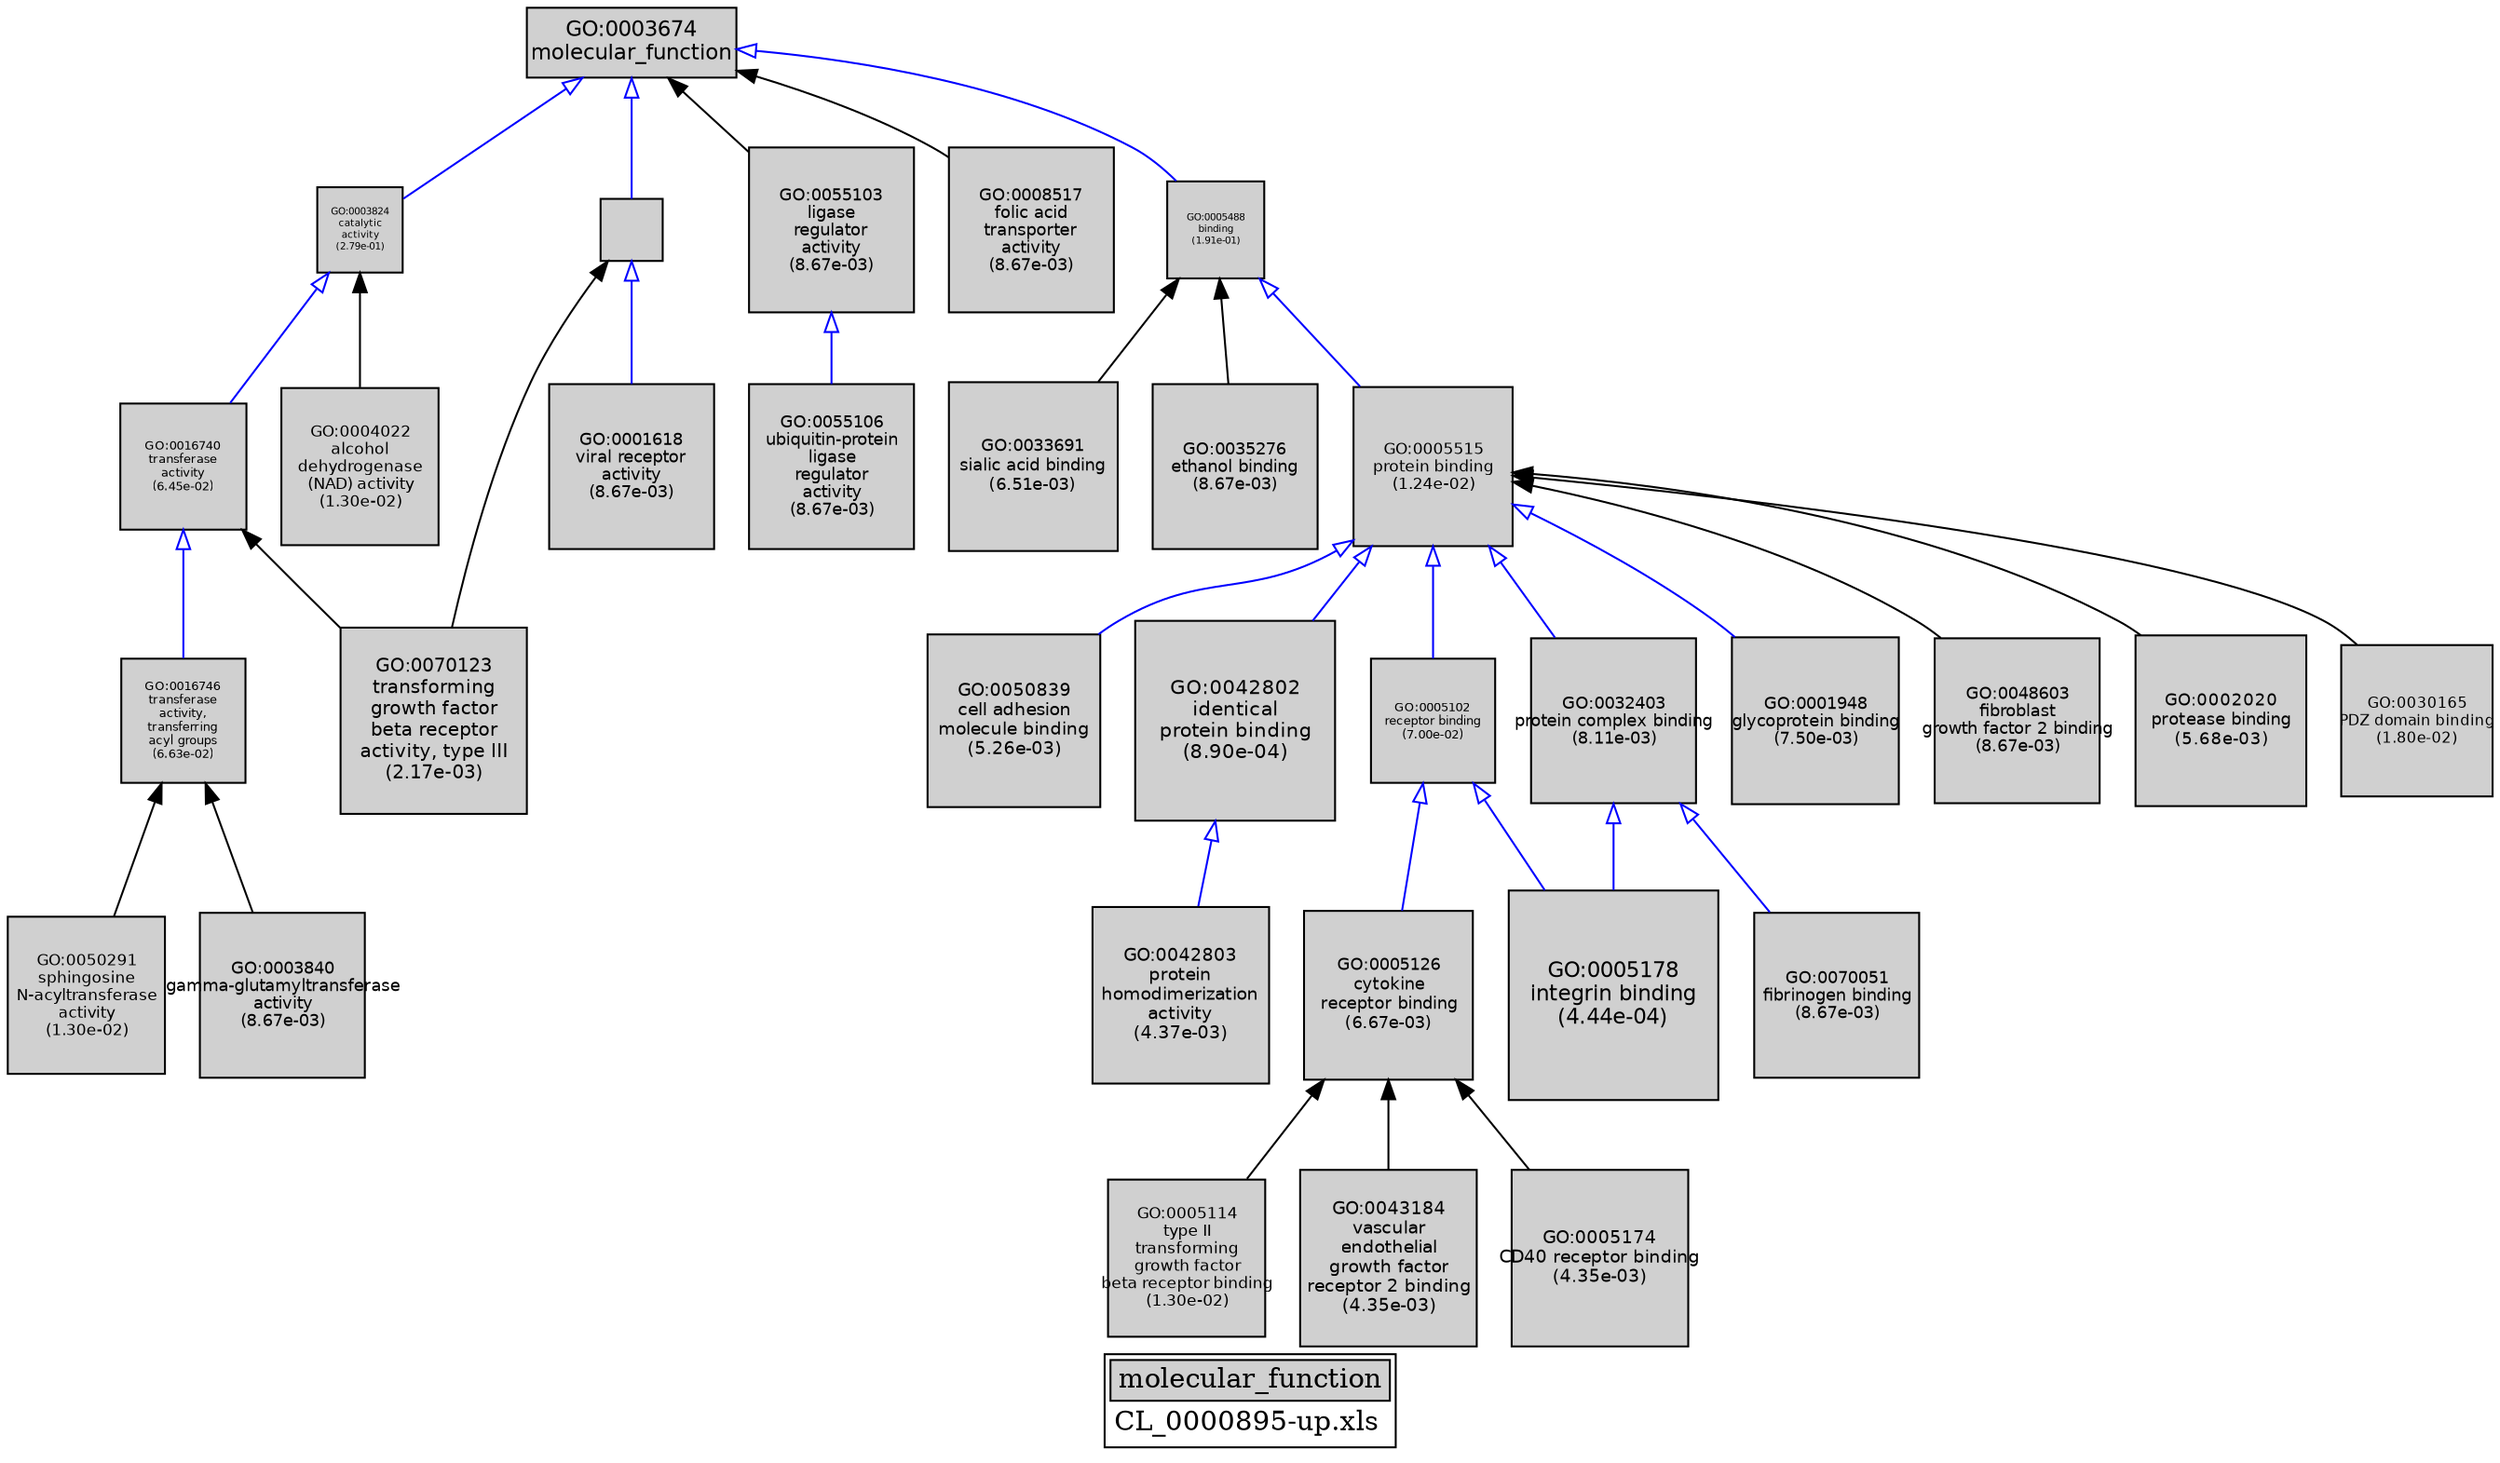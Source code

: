 digraph "molecular_function" {
graph [ bgcolor = "#FFFFFF", label = <<TABLE COLOR="black" BGCOLOR="white"><TR><TD COLSPAN="2" BGCOLOR="#D0D0D0"><FONT COLOR="black">molecular_function</FONT></TD></TR><TR><TD BORDER="0">CL_0000895-up.xls</TD></TR></TABLE>> ];
node [ fontname = "Helvetica" ];

subgraph "nodes" {

node [ style = "filled", fixedsize = "true", width = 1, shape = "box", fontsize = 9, fillcolor = "#D0D0D0", fontcolor = "black", color = "black" ];

"GO:0016746" [ URL = "#GO:0016746", label = <<TABLE BORDER="0"><TR><TD>GO:0016746<BR/>transferase<BR/>activity,<BR/>transferring<BR/>acyl groups<BR/>(6.63e-02)</TD></TR></TABLE>>, width = 0.893047034961, shape = "box", fontsize = 6.42993865172, height = 0.893047034961 ];
"GO:0005114" [ URL = "#GO:0005114", label = <<TABLE BORDER="0"><TR><TD>GO:0005114<BR/>type II<BR/>transforming<BR/>growth factor<BR/>beta receptor binding<BR/>(1.30e-02)</TD></TR></TABLE>>, width = 1.12721406409, shape = "box", fontsize = 8.11594126142, height = 1.12721406409 ];
"GO:0005126" [ URL = "#GO:0005126", label = <<TABLE BORDER="0"><TR><TD>GO:0005126<BR/>cytokine<BR/>receptor binding<BR/>(6.67e-03)</TD></TR></TABLE>>, width = 1.20983342331, shape = "box", fontsize = 8.71080064784, height = 1.20983342331 ];
"GO:0001618" [ URL = "#GO:0001618", label = <<TABLE BORDER="0"><TR><TD>GO:0001618<BR/>viral receptor<BR/>activity<BR/>(8.67e-03)</TD></TR></TABLE>>, width = 1.17798812151, shape = "box", fontsize = 8.48151447489, height = 1.17798812151 ];
"GO:0050839" [ URL = "#GO:0050839", label = <<TABLE BORDER="0"><TR><TD>GO:0050839<BR/>cell adhesion<BR/>molecule binding<BR/>(5.26e-03)</TD></TR></TABLE>>, width = 1.238045761, shape = "box", fontsize = 8.91392947918, height = 1.238045761 ];
"GO:0004872" [ URL = "#GO:0004872", label = "", width = 0.445466936545, shape = "box", height = 0.445466936545 ];
"GO:0055103" [ URL = "#GO:0055103", label = <<TABLE BORDER="0"><TR><TD>GO:0055103<BR/>ligase<BR/>regulator<BR/>activity<BR/>(8.67e-03)</TD></TR></TABLE>>, width = 1.17798812151, shape = "box", fontsize = 8.48151447489, height = 1.17798812151 ];
"GO:0008517" [ URL = "#GO:0008517", label = <<TABLE BORDER="0"><TR><TD>GO:0008517<BR/>folic acid<BR/>transporter<BR/>activity<BR/>(8.67e-03)</TD></TR></TABLE>>, width = 1.17798812151, shape = "box", fontsize = 8.48151447489, height = 1.17798812151 ];
"GO:0055106" [ URL = "#GO:0055106", label = <<TABLE BORDER="0"><TR><TD>GO:0055106<BR/>ubiquitin-protein<BR/>ligase<BR/>regulator<BR/>activity<BR/>(8.67e-03)</TD></TR></TABLE>>, width = 1.17798812151, shape = "box", fontsize = 8.48151447489, height = 1.17798812151 ];
"GO:0033691" [ URL = "#GO:0033691", label = <<TABLE BORDER="0"><TR><TD>GO:0033691<BR/>sialic acid binding<BR/>(6.51e-03)</TD></TR></TABLE>>, width = 1.21277708955, shape = "box", fontsize = 8.73199504475, height = 1.21277708955 ];
"GO:0042802" [ URL = "#GO:0042802", label = <<TABLE BORDER="0"><TR><TD>GO:0042802<BR/>identical<BR/>protein binding<BR/>(8.90e-04)</TD></TR></TABLE>>, width = 1.43117107237, shape = "box", fontsize = 10.3044317211, height = 1.43117107237 ];
"GO:0004022" [ URL = "#GO:0004022", label = <<TABLE BORDER="0"><TR><TD>GO:0004022<BR/>alcohol<BR/>dehydrogenase<BR/>(NAD) activity<BR/>(1.30e-02)</TD></TR></TABLE>>, width = 1.12721406409, shape = "box", fontsize = 8.11594126142, height = 1.12721406409 ];
"GO:0005488" [ URL = "#GO:0005488", label = <<TABLE BORDER="0"><TR><TD>GO:0005488<BR/>binding<BR/>(1.91e-01)</TD></TR></TABLE>>, width = 0.700462816299, shape = "box", fontsize = 5.04333227735, height = 0.700462816299 ];
"GO:0032403" [ URL = "#GO:0032403", label = <<TABLE BORDER="0"><TR><TD>GO:0032403<BR/>protein complex binding<BR/>(8.11e-03)</TD></TR></TABLE>>, width = 1.18619300447, shape = "box", fontsize = 8.54058963221, height = 1.18619300447 ];
"GO:0070123" [ URL = "#GO:0070123", label = <<TABLE BORDER="0"><TR><TD>GO:0070123<BR/>transforming<BR/>growth factor<BR/>beta receptor<BR/>activity, type III<BR/>(2.17e-03)</TD></TR></TABLE>>, width = 1.33753714863, shape = "box", fontsize = 9.63026747014, height = 1.33753714863 ];
"GO:0043184" [ URL = "#GO:0043184", label = <<TABLE BORDER="0"><TR><TD>GO:0043184<BR/>vascular<BR/>endothelial<BR/>growth factor<BR/>receptor 2 binding<BR/>(4.35e-03)</TD></TR></TABLE>>, width = 1.26022935666, shape = "box", fontsize = 9.07365136794, height = 1.26022935666 ];
"GO:0005178" [ URL = "#GO:0005178", label = <<TABLE BORDER="0"><TR><TD>GO:0005178<BR/>integrin binding<BR/>(4.44e-04)</TD></TR></TABLE>>, width = 1.5, shape = "box", fontsize = 10.8, height = 1.5 ];
"GO:0050291" [ URL = "#GO:0050291", label = <<TABLE BORDER="0"><TR><TD>GO:0050291<BR/>sphingosine<BR/>N-acyltransferase<BR/>activity<BR/>(1.30e-02)</TD></TR></TABLE>>, width = 1.12721406409, shape = "box", fontsize = 8.11594126142, height = 1.12721406409 ];
"GO:0035276" [ URL = "#GO:0035276", label = <<TABLE BORDER="0"><TR><TD>GO:0035276<BR/>ethanol binding<BR/>(8.67e-03)</TD></TR></TABLE>>, width = 1.17798812151, shape = "box", fontsize = 8.48151447489, height = 1.17798812151 ];
"GO:0005174" [ URL = "#GO:0005174", label = <<TABLE BORDER="0"><TR><TD>GO:0005174<BR/>CD40 receptor binding<BR/>(4.35e-03)</TD></TR></TABLE>>, width = 1.26022935666, shape = "box", fontsize = 9.07365136794, height = 1.26022935666 ];
"GO:0016740" [ URL = "#GO:0016740", label = <<TABLE BORDER="0"><TR><TD>GO:0016740<BR/>transferase<BR/>activity<BR/>(6.45e-02)</TD></TR></TABLE>>, width = 0.897381801468, shape = "box", fontsize = 6.46114897057, height = 0.897381801468 ];
"GO:0001948" [ URL = "#GO:0001948", label = <<TABLE BORDER="0"><TR><TD>GO:0001948<BR/>glycoprotein binding<BR/>(7.50e-03)</TD></TR></TABLE>>, width = 1.19577765823, shape = "box", fontsize = 8.60959913926, height = 1.19577765823 ];
"GO:0003840" [ URL = "#GO:0003840", label = <<TABLE BORDER="0"><TR><TD>GO:0003840<BR/>gamma-glutamyltransferase<BR/>activity<BR/>(8.67e-03)</TD></TR></TABLE>>, width = 1.17798812151, shape = "box", fontsize = 8.48151447489, height = 1.17798812151 ];
"GO:0048603" [ URL = "#GO:0048603", label = <<TABLE BORDER="0"><TR><TD>GO:0048603<BR/>fibroblast<BR/>growth factor 2 binding<BR/>(8.67e-03)</TD></TR></TABLE>>, width = 1.17798812151, shape = "box", fontsize = 8.48151447489, height = 1.17798812151 ];
"GO:0003674" [ URL = "#GO:0003674", label = <<TABLE BORDER="0"><TR><TD>GO:0003674<BR/>molecular_function</TD></TR></TABLE>>, width = 1.5, shape = "box", fontsize = 10.8 ];
"GO:0002020" [ URL = "#GO:0002020", label = <<TABLE BORDER="0"><TR><TD>GO:0002020<BR/>protease binding<BR/>(5.68e-03)</TD></TR></TABLE>>, width = 1.22904547868, shape = "box", fontsize = 8.84912744647, height = 1.22904547868 ];
"GO:0070051" [ URL = "#GO:0070051", label = <<TABLE BORDER="0"><TR><TD>GO:0070051<BR/>fibrinogen binding<BR/>(8.67e-03)</TD></TR></TABLE>>, width = 1.17798812151, shape = "box", fontsize = 8.48151447489, height = 1.17798812151 ];
"GO:0005102" [ URL = "#GO:0005102", label = <<TABLE BORDER="0"><TR><TD>GO:0005102<BR/>receptor binding<BR/>(7.00e-02)</TD></TR></TABLE>>, width = 0.884222562249, shape = "box", fontsize = 6.36640244819, height = 0.884222562249 ];
"GO:0005515" [ URL = "#GO:0005515", label = <<TABLE BORDER="0"><TR><TD>GO:0005515<BR/>protein binding<BR/>(1.24e-02)</TD></TR></TABLE>>, width = 1.13337292411, shape = "box", fontsize = 8.16028505356, height = 1.13337292411 ];
"GO:0030165" [ URL = "#GO:0030165", label = <<TABLE BORDER="0"><TR><TD>GO:0030165<BR/>PDZ domain binding<BR/>(1.80e-02)</TD></TR></TABLE>>, width = 1.08401019597, shape = "box", fontsize = 7.80487341096, height = 1.08401019597 ];
"GO:0003824" [ URL = "#GO:0003824", label = <<TABLE BORDER="0"><TR><TD>GO:0003824<BR/>catalytic<BR/>activity<BR/>(2.79e-01)</TD></TR></TABLE>>, width = 0.616417449389, shape = "box", fontsize = 5.0, height = 0.616417449389 ];
"GO:0042803" [ URL = "#GO:0042803", label = <<TABLE BORDER="0"><TR><TD>GO:0042803<BR/>protein<BR/>homodimerization<BR/>activity<BR/>(4.37e-03)</TD></TR></TABLE>>, width = 1.25965518137, shape = "box", fontsize = 9.06951730587, height = 1.25965518137 ];
}
subgraph "edges" {


edge [ dir = "back", weight = 1 ];
subgraph "regulates" {


edge [ color = "cyan", arrowtail = "none" ];
subgraph "positive" {


edge [ color = "green", arrowtail = "vee" ];
}
subgraph "negative" {


edge [ color = "red", arrowtail = "tee" ];
}
}
subgraph "part_of" {


edge [ color = "purple", arrowtail = "diamond", weight = 2.5 ];
}
subgraph "is_a" {


edge [ color = "blue", arrowtail = "empty", weight = 5.0 ];
"GO:0032403" -> "GO:0005178";
"GO:0003674" -> "GO:0003824";
"GO:0005488" -> "GO:0005515";
"GO:0005515" -> "GO:0032403";
"GO:0005515" -> "GO:0050839";
"GO:0005102" -> "GO:0005178";
"GO:0005515" -> "GO:0001948";
"GO:0005515" -> "GO:0042802";
"GO:0005102" -> "GO:0005126";
"GO:0016740" -> "GO:0016746";
"GO:0005515" -> "GO:0005102";
"GO:0003824" -> "GO:0016740";
"GO:0003674" -> "GO:0005488";
"GO:0032403" -> "GO:0070051";
"GO:0004872" -> "GO:0001618";
"GO:0003674" -> "GO:0004872";
"GO:0055103" -> "GO:0055106";
"GO:0042802" -> "GO:0042803";
}
"GO:0005515" -> "GO:0030165";
"GO:0003674" -> "GO:0008517";
"GO:0004872" -> "GO:0070123";
"GO:0005488" -> "GO:0033691";
"GO:0003674" -> "GO:0055103";
"GO:0005515" -> "GO:0048603";
"GO:0005515" -> "GO:0002020";
"GO:0005126" -> "GO:0005174";
"GO:0016746" -> "GO:0003840";
"GO:0016740" -> "GO:0070123";
"GO:0005126" -> "GO:0005114";
"GO:0003824" -> "GO:0004022";
"GO:0005488" -> "GO:0035276";
"GO:0005126" -> "GO:0043184";
"GO:0016746" -> "GO:0050291";
}
}
